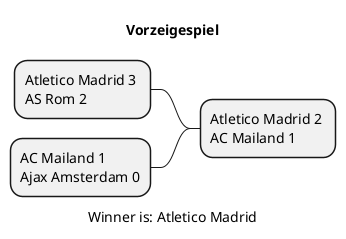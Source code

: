@startmindmap Vorzeigespiel.png
title Vorzeigespiel

- Atletico Madrid 2 \nAC Mailand 1

-- Atletico Madrid 3 \nAS Rom 2

-- AC Mailand 1 \nAjax Amsterdam 0
caption Winner is: Atletico Madrid
@endmindmap
